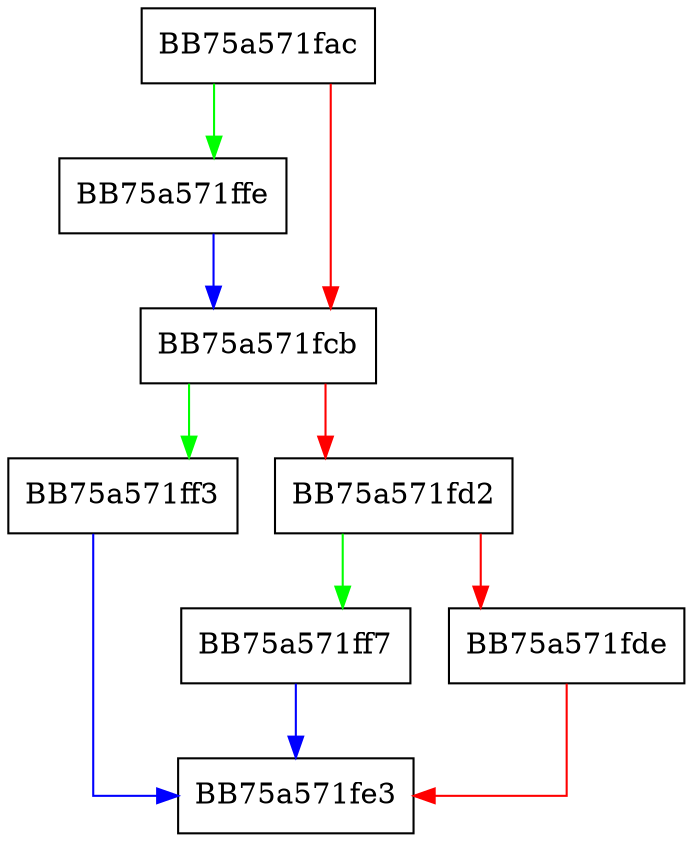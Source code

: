 digraph addIndentedLine {
  node [shape="box"];
  graph [splines=ortho];
  BB75a571fac -> BB75a571ffe [color="green"];
  BB75a571fac -> BB75a571fcb [color="red"];
  BB75a571fcb -> BB75a571ff3 [color="green"];
  BB75a571fcb -> BB75a571fd2 [color="red"];
  BB75a571fd2 -> BB75a571ff7 [color="green"];
  BB75a571fd2 -> BB75a571fde [color="red"];
  BB75a571fde -> BB75a571fe3 [color="red"];
  BB75a571ff3 -> BB75a571fe3 [color="blue"];
  BB75a571ff7 -> BB75a571fe3 [color="blue"];
  BB75a571ffe -> BB75a571fcb [color="blue"];
}